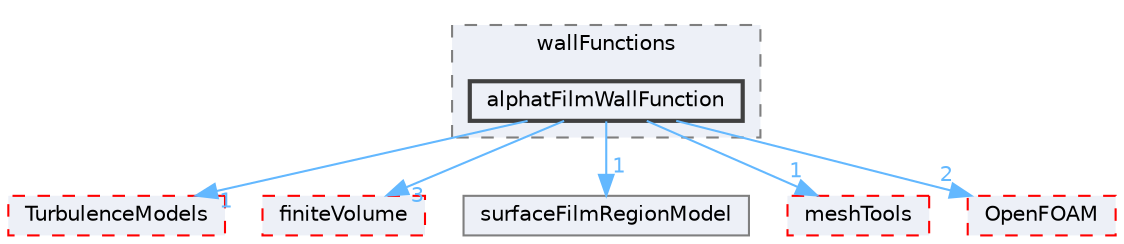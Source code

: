digraph "src/regionModels/surfaceFilmModels/derivedFvPatchFields/wallFunctions/alphatFilmWallFunction"
{
 // LATEX_PDF_SIZE
  bgcolor="transparent";
  edge [fontname=Helvetica,fontsize=10,labelfontname=Helvetica,labelfontsize=10];
  node [fontname=Helvetica,fontsize=10,shape=box,height=0.2,width=0.4];
  compound=true
  subgraph clusterdir_cfdac695740af545f1c570af283ec190 {
    graph [ bgcolor="#edf0f7", pencolor="grey50", label="wallFunctions", fontname=Helvetica,fontsize=10 style="filled,dashed", URL="dir_cfdac695740af545f1c570af283ec190.html",tooltip=""]
  dir_3cf49c87b6fbcbf8f8f3d909b89e1c28 [label="alphatFilmWallFunction", fillcolor="#edf0f7", color="grey25", style="filled,bold", URL="dir_3cf49c87b6fbcbf8f8f3d909b89e1c28.html",tooltip=""];
  }
  dir_1eda626aeac0f0ad2848c36acaa5d501 [label="TurbulenceModels", fillcolor="#edf0f7", color="red", style="filled,dashed", URL="dir_1eda626aeac0f0ad2848c36acaa5d501.html",tooltip=""];
  dir_9bd15774b555cf7259a6fa18f99fe99b [label="finiteVolume", fillcolor="#edf0f7", color="red", style="filled,dashed", URL="dir_9bd15774b555cf7259a6fa18f99fe99b.html",tooltip=""];
  dir_9f1eb570a6318b565c636616cce72970 [label="surfaceFilmRegionModel", fillcolor="#edf0f7", color="grey50", style="filled", URL="dir_9f1eb570a6318b565c636616cce72970.html",tooltip=""];
  dir_ae30ad0bef50cf391b24c614251bb9fd [label="meshTools", fillcolor="#edf0f7", color="red", style="filled,dashed", URL="dir_ae30ad0bef50cf391b24c614251bb9fd.html",tooltip=""];
  dir_c5473ff19b20e6ec4dfe5c310b3778a8 [label="OpenFOAM", fillcolor="#edf0f7", color="red", style="filled,dashed", URL="dir_c5473ff19b20e6ec4dfe5c310b3778a8.html",tooltip=""];
  dir_3cf49c87b6fbcbf8f8f3d909b89e1c28->dir_1eda626aeac0f0ad2848c36acaa5d501 [headlabel="1", labeldistance=1.5 headhref="dir_000091_004143.html" href="dir_000091_004143.html" color="steelblue1" fontcolor="steelblue1"];
  dir_3cf49c87b6fbcbf8f8f3d909b89e1c28->dir_9bd15774b555cf7259a6fa18f99fe99b [headlabel="3", labeldistance=1.5 headhref="dir_000091_001387.html" href="dir_000091_001387.html" color="steelblue1" fontcolor="steelblue1"];
  dir_3cf49c87b6fbcbf8f8f3d909b89e1c28->dir_9f1eb570a6318b565c636616cce72970 [headlabel="1", labeldistance=1.5 headhref="dir_000091_003839.html" href="dir_000091_003839.html" color="steelblue1" fontcolor="steelblue1"];
  dir_3cf49c87b6fbcbf8f8f3d909b89e1c28->dir_ae30ad0bef50cf391b24c614251bb9fd [headlabel="1", labeldistance=1.5 headhref="dir_000091_002382.html" href="dir_000091_002382.html" color="steelblue1" fontcolor="steelblue1"];
  dir_3cf49c87b6fbcbf8f8f3d909b89e1c28->dir_c5473ff19b20e6ec4dfe5c310b3778a8 [headlabel="2", labeldistance=1.5 headhref="dir_000091_002695.html" href="dir_000091_002695.html" color="steelblue1" fontcolor="steelblue1"];
}
